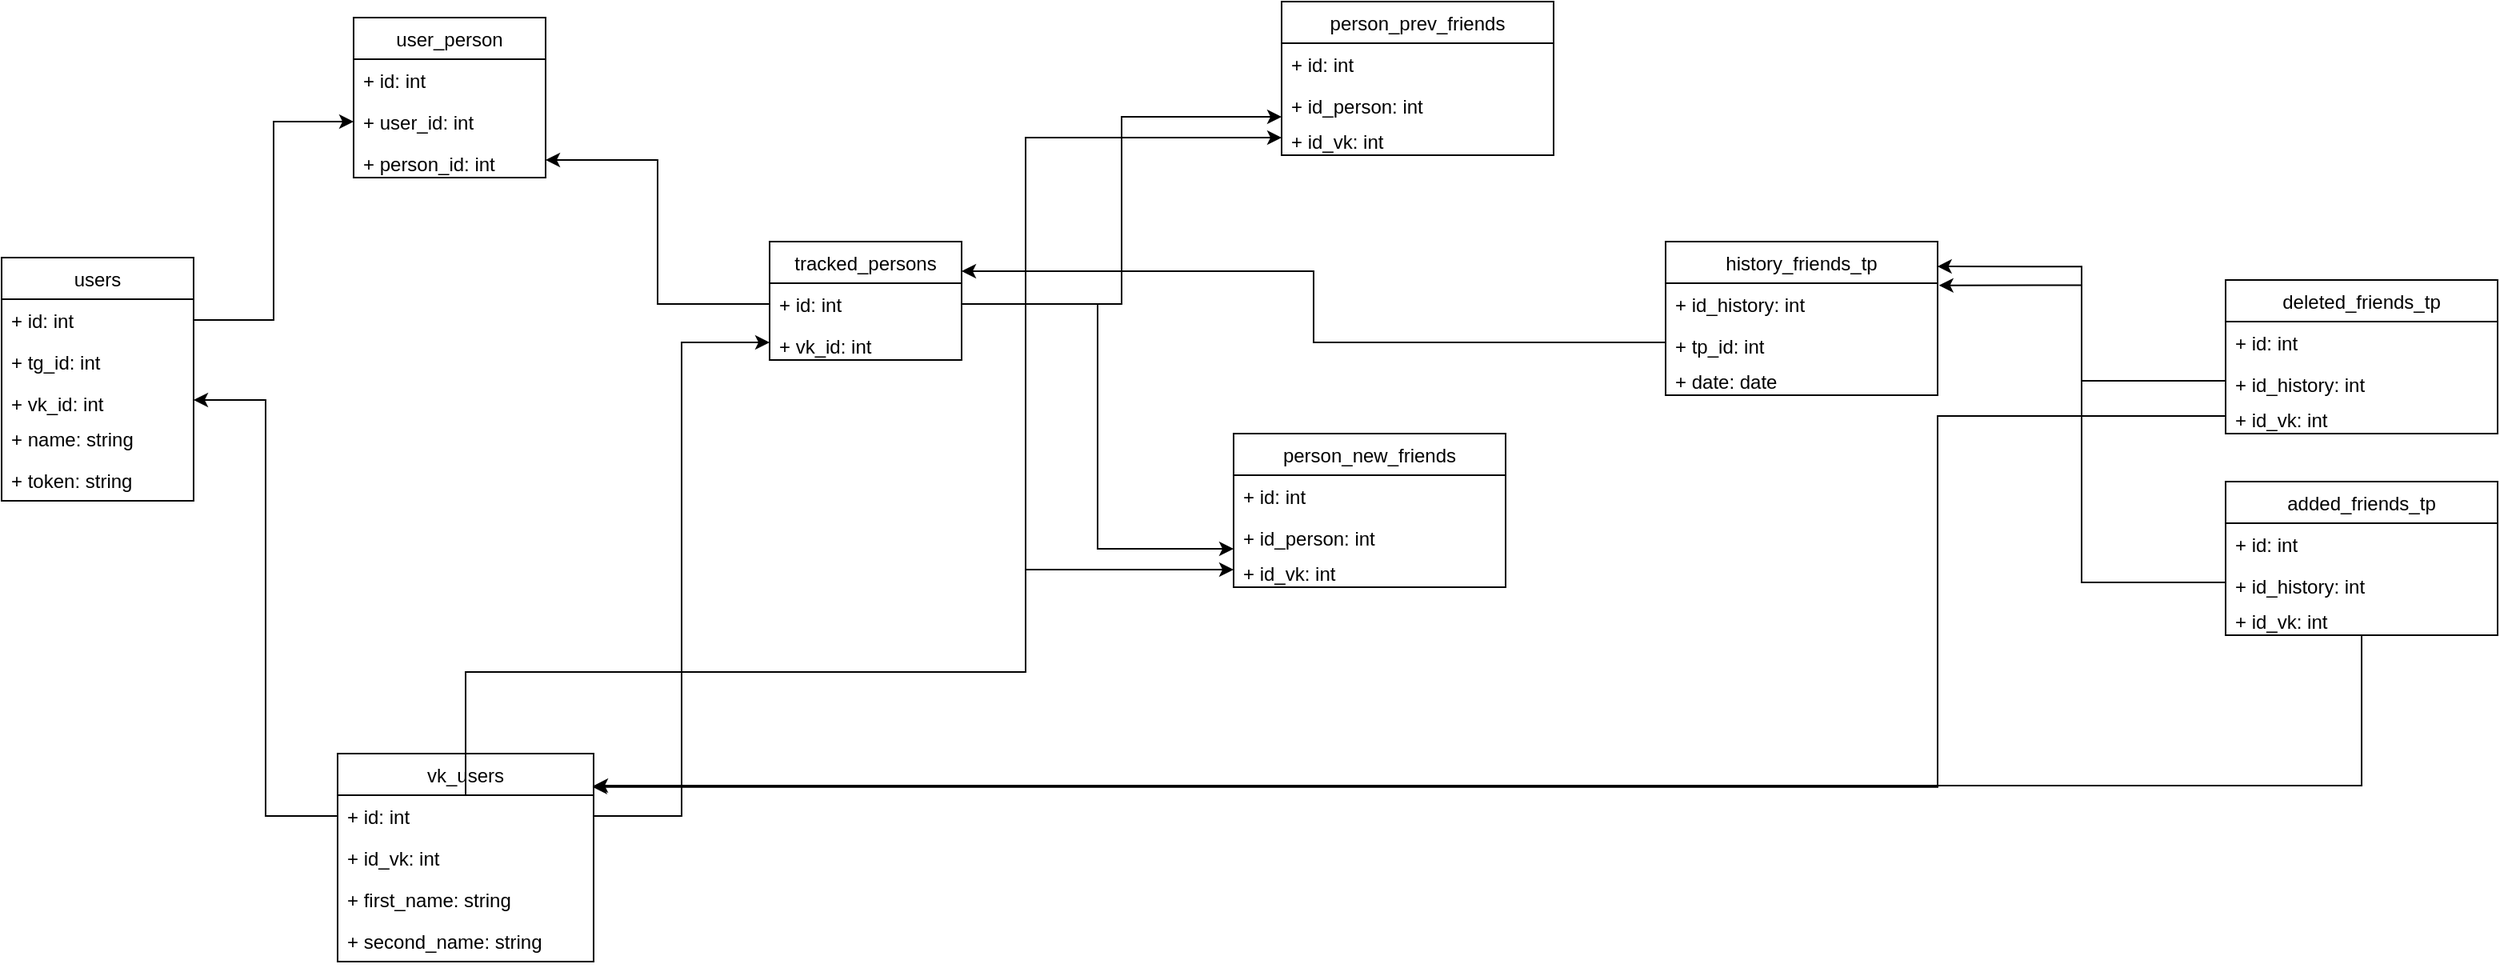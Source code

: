<mxfile version="17.5.0" type="device"><diagram id="t20VFB5fHI_RiuP3tiMw" name="Page-1"><mxGraphModel dx="1704" dy="1898" grid="1" gridSize="10" guides="1" tooltips="1" connect="1" arrows="1" fold="1" page="1" pageScale="1" pageWidth="827" pageHeight="1169" math="0" shadow="0"><root><mxCell id="0"/><mxCell id="1" parent="0"/><mxCell id="1wDcxlN5O6CqvsvL9gZ_-1" value="users" style="swimlane;fontStyle=0;childLayout=stackLayout;horizontal=1;startSize=26;fillColor=none;horizontalStack=0;resizeParent=1;resizeParentMax=0;resizeLast=0;collapsible=1;marginBottom=0;" vertex="1" parent="1"><mxGeometry x="60" y="130" width="120" height="152" as="geometry"/></mxCell><mxCell id="1wDcxlN5O6CqvsvL9gZ_-2" value="+ id: int" style="text;strokeColor=none;fillColor=none;align=left;verticalAlign=top;spacingLeft=4;spacingRight=4;overflow=hidden;rotatable=0;points=[[0,0.5],[1,0.5]];portConstraint=eastwest;" vertex="1" parent="1wDcxlN5O6CqvsvL9gZ_-1"><mxGeometry y="26" width="120" height="26" as="geometry"/></mxCell><mxCell id="1wDcxlN5O6CqvsvL9gZ_-3" value="+ tg_id: int" style="text;strokeColor=none;fillColor=none;align=left;verticalAlign=top;spacingLeft=4;spacingRight=4;overflow=hidden;rotatable=0;points=[[0,0.5],[1,0.5]];portConstraint=eastwest;" vertex="1" parent="1wDcxlN5O6CqvsvL9gZ_-1"><mxGeometry y="52" width="120" height="26" as="geometry"/></mxCell><mxCell id="1wDcxlN5O6CqvsvL9gZ_-4" value="+ vk_id: int" style="text;strokeColor=none;fillColor=none;align=left;verticalAlign=top;spacingLeft=4;spacingRight=4;overflow=hidden;rotatable=0;points=[[0,0.5],[1,0.5]];portConstraint=eastwest;" vertex="1" parent="1wDcxlN5O6CqvsvL9gZ_-1"><mxGeometry y="78" width="120" height="22" as="geometry"/></mxCell><mxCell id="1wDcxlN5O6CqvsvL9gZ_-7" value="+ name: string" style="text;strokeColor=none;fillColor=none;align=left;verticalAlign=top;spacingLeft=4;spacingRight=4;overflow=hidden;rotatable=0;points=[[0,0.5],[1,0.5]];portConstraint=eastwest;" vertex="1" parent="1wDcxlN5O6CqvsvL9gZ_-1"><mxGeometry y="100" width="120" height="26" as="geometry"/></mxCell><mxCell id="1wDcxlN5O6CqvsvL9gZ_-9" value="+ token: string" style="text;strokeColor=none;fillColor=none;align=left;verticalAlign=top;spacingLeft=4;spacingRight=4;overflow=hidden;rotatable=0;points=[[0,0.5],[1,0.5]];portConstraint=eastwest;" vertex="1" parent="1wDcxlN5O6CqvsvL9gZ_-1"><mxGeometry y="126" width="120" height="26" as="geometry"/></mxCell><mxCell id="1wDcxlN5O6CqvsvL9gZ_-10" value="tracked_persons" style="swimlane;fontStyle=0;childLayout=stackLayout;horizontal=1;startSize=26;fillColor=none;horizontalStack=0;resizeParent=1;resizeParentMax=0;resizeLast=0;collapsible=1;marginBottom=0;" vertex="1" parent="1"><mxGeometry x="540" y="120" width="120" height="74" as="geometry"/></mxCell><mxCell id="1wDcxlN5O6CqvsvL9gZ_-11" value="+ id: int" style="text;strokeColor=none;fillColor=none;align=left;verticalAlign=top;spacingLeft=4;spacingRight=4;overflow=hidden;rotatable=0;points=[[0,0.5],[1,0.5]];portConstraint=eastwest;" vertex="1" parent="1wDcxlN5O6CqvsvL9gZ_-10"><mxGeometry y="26" width="120" height="26" as="geometry"/></mxCell><mxCell id="1wDcxlN5O6CqvsvL9gZ_-13" value="+ vk_id: int" style="text;strokeColor=none;fillColor=none;align=left;verticalAlign=top;spacingLeft=4;spacingRight=4;overflow=hidden;rotatable=0;points=[[0,0.5],[1,0.5]];portConstraint=eastwest;" vertex="1" parent="1wDcxlN5O6CqvsvL9gZ_-10"><mxGeometry y="52" width="120" height="22" as="geometry"/></mxCell><mxCell id="1wDcxlN5O6CqvsvL9gZ_-17" value="user_person" style="swimlane;fontStyle=0;childLayout=stackLayout;horizontal=1;startSize=26;fillColor=none;horizontalStack=0;resizeParent=1;resizeParentMax=0;resizeLast=0;collapsible=1;marginBottom=0;" vertex="1" parent="1"><mxGeometry x="280" y="-20" width="120" height="100" as="geometry"/></mxCell><mxCell id="1wDcxlN5O6CqvsvL9gZ_-18" value="+ id: int" style="text;strokeColor=none;fillColor=none;align=left;verticalAlign=top;spacingLeft=4;spacingRight=4;overflow=hidden;rotatable=0;points=[[0,0.5],[1,0.5]];portConstraint=eastwest;" vertex="1" parent="1wDcxlN5O6CqvsvL9gZ_-17"><mxGeometry y="26" width="120" height="26" as="geometry"/></mxCell><mxCell id="1wDcxlN5O6CqvsvL9gZ_-19" value="+ user_id: int" style="text;strokeColor=none;fillColor=none;align=left;verticalAlign=top;spacingLeft=4;spacingRight=4;overflow=hidden;rotatable=0;points=[[0,0.5],[1,0.5]];portConstraint=eastwest;" vertex="1" parent="1wDcxlN5O6CqvsvL9gZ_-17"><mxGeometry y="52" width="120" height="26" as="geometry"/></mxCell><mxCell id="1wDcxlN5O6CqvsvL9gZ_-20" value="+ person_id: int" style="text;strokeColor=none;fillColor=none;align=left;verticalAlign=top;spacingLeft=4;spacingRight=4;overflow=hidden;rotatable=0;points=[[0,0.5],[1,0.5]];portConstraint=eastwest;" vertex="1" parent="1wDcxlN5O6CqvsvL9gZ_-17"><mxGeometry y="78" width="120" height="22" as="geometry"/></mxCell><mxCell id="1wDcxlN5O6CqvsvL9gZ_-25" style="edgeStyle=orthogonalEdgeStyle;rounded=0;orthogonalLoop=1;jettySize=auto;html=1;entryX=0;entryY=0.5;entryDx=0;entryDy=0;" edge="1" parent="1" source="1wDcxlN5O6CqvsvL9gZ_-2" target="1wDcxlN5O6CqvsvL9gZ_-19"><mxGeometry relative="1" as="geometry"/></mxCell><mxCell id="1wDcxlN5O6CqvsvL9gZ_-26" style="edgeStyle=orthogonalEdgeStyle;rounded=0;orthogonalLoop=1;jettySize=auto;html=1;entryX=1;entryY=0.5;entryDx=0;entryDy=0;" edge="1" parent="1" source="1wDcxlN5O6CqvsvL9gZ_-11" target="1wDcxlN5O6CqvsvL9gZ_-20"><mxGeometry relative="1" as="geometry"/></mxCell><mxCell id="1wDcxlN5O6CqvsvL9gZ_-27" value="vk_users" style="swimlane;fontStyle=0;childLayout=stackLayout;horizontal=1;startSize=26;fillColor=none;horizontalStack=0;resizeParent=1;resizeParentMax=0;resizeLast=0;collapsible=1;marginBottom=0;" vertex="1" parent="1"><mxGeometry x="270" y="440" width="160" height="130" as="geometry"/></mxCell><mxCell id="1wDcxlN5O6CqvsvL9gZ_-28" value="+ id: int" style="text;strokeColor=none;fillColor=none;align=left;verticalAlign=top;spacingLeft=4;spacingRight=4;overflow=hidden;rotatable=0;points=[[0,0.5],[1,0.5]];portConstraint=eastwest;" vertex="1" parent="1wDcxlN5O6CqvsvL9gZ_-27"><mxGeometry y="26" width="160" height="26" as="geometry"/></mxCell><mxCell id="1wDcxlN5O6CqvsvL9gZ_-50" value="+ id_vk: int" style="text;strokeColor=none;fillColor=none;align=left;verticalAlign=top;spacingLeft=4;spacingRight=4;overflow=hidden;rotatable=0;points=[[0,0.5],[1,0.5]];portConstraint=eastwest;" vertex="1" parent="1wDcxlN5O6CqvsvL9gZ_-27"><mxGeometry y="52" width="160" height="26" as="geometry"/></mxCell><mxCell id="1wDcxlN5O6CqvsvL9gZ_-31" value="+ first_name: string" style="text;strokeColor=none;fillColor=none;align=left;verticalAlign=top;spacingLeft=4;spacingRight=4;overflow=hidden;rotatable=0;points=[[0,0.5],[1,0.5]];portConstraint=eastwest;" vertex="1" parent="1wDcxlN5O6CqvsvL9gZ_-27"><mxGeometry y="78" width="160" height="26" as="geometry"/></mxCell><mxCell id="1wDcxlN5O6CqvsvL9gZ_-33" value="+ second_name: string" style="text;strokeColor=none;fillColor=none;align=left;verticalAlign=top;spacingLeft=4;spacingRight=4;overflow=hidden;rotatable=0;points=[[0,0.5],[1,0.5]];portConstraint=eastwest;" vertex="1" parent="1wDcxlN5O6CqvsvL9gZ_-27"><mxGeometry y="104" width="160" height="26" as="geometry"/></mxCell><mxCell id="1wDcxlN5O6CqvsvL9gZ_-35" style="edgeStyle=orthogonalEdgeStyle;rounded=0;orthogonalLoop=1;jettySize=auto;html=1;entryX=1;entryY=0.5;entryDx=0;entryDy=0;" edge="1" parent="1" source="1wDcxlN5O6CqvsvL9gZ_-28" target="1wDcxlN5O6CqvsvL9gZ_-4"><mxGeometry relative="1" as="geometry"/></mxCell><mxCell id="1wDcxlN5O6CqvsvL9gZ_-36" style="edgeStyle=orthogonalEdgeStyle;rounded=0;orthogonalLoop=1;jettySize=auto;html=1;entryX=0;entryY=0.5;entryDx=0;entryDy=0;" edge="1" parent="1" source="1wDcxlN5O6CqvsvL9gZ_-28" target="1wDcxlN5O6CqvsvL9gZ_-13"><mxGeometry relative="1" as="geometry"/></mxCell><mxCell id="1wDcxlN5O6CqvsvL9gZ_-37" value="person_prev_friends" style="swimlane;fontStyle=0;childLayout=stackLayout;horizontal=1;startSize=26;fillColor=none;horizontalStack=0;resizeParent=1;resizeParentMax=0;resizeLast=0;collapsible=1;marginBottom=0;" vertex="1" parent="1"><mxGeometry x="860" y="-30" width="170" height="96" as="geometry"/></mxCell><mxCell id="1wDcxlN5O6CqvsvL9gZ_-38" value="+ id: int" style="text;strokeColor=none;fillColor=none;align=left;verticalAlign=top;spacingLeft=4;spacingRight=4;overflow=hidden;rotatable=0;points=[[0,0.5],[1,0.5]];portConstraint=eastwest;" vertex="1" parent="1wDcxlN5O6CqvsvL9gZ_-37"><mxGeometry y="26" width="170" height="26" as="geometry"/></mxCell><mxCell id="1wDcxlN5O6CqvsvL9gZ_-39" value="+ id_person: int" style="text;strokeColor=none;fillColor=none;align=left;verticalAlign=top;spacingLeft=4;spacingRight=4;overflow=hidden;rotatable=0;points=[[0,0.5],[1,0.5]];portConstraint=eastwest;" vertex="1" parent="1wDcxlN5O6CqvsvL9gZ_-37"><mxGeometry y="52" width="170" height="22" as="geometry"/></mxCell><mxCell id="1wDcxlN5O6CqvsvL9gZ_-40" value="+ id_vk: int" style="text;strokeColor=none;fillColor=none;align=left;verticalAlign=top;spacingLeft=4;spacingRight=4;overflow=hidden;rotatable=0;points=[[0,0.5],[1,0.5]];portConstraint=eastwest;" vertex="1" parent="1wDcxlN5O6CqvsvL9gZ_-37"><mxGeometry y="74" width="170" height="22" as="geometry"/></mxCell><mxCell id="1wDcxlN5O6CqvsvL9gZ_-41" style="edgeStyle=orthogonalEdgeStyle;rounded=0;orthogonalLoop=1;jettySize=auto;html=1;entryX=0;entryY=0.75;entryDx=0;entryDy=0;" edge="1" parent="1" source="1wDcxlN5O6CqvsvL9gZ_-11" target="1wDcxlN5O6CqvsvL9gZ_-37"><mxGeometry relative="1" as="geometry"/></mxCell><mxCell id="1wDcxlN5O6CqvsvL9gZ_-42" style="edgeStyle=orthogonalEdgeStyle;rounded=0;orthogonalLoop=1;jettySize=auto;html=1;entryX=0;entryY=0.5;entryDx=0;entryDy=0;" edge="1" parent="1" source="1wDcxlN5O6CqvsvL9gZ_-28" target="1wDcxlN5O6CqvsvL9gZ_-40"><mxGeometry relative="1" as="geometry"><Array as="points"><mxPoint x="700" y="389"/><mxPoint x="700" y="55"/></Array></mxGeometry></mxCell><mxCell id="1wDcxlN5O6CqvsvL9gZ_-43" value="person_new_friends" style="swimlane;fontStyle=0;childLayout=stackLayout;horizontal=1;startSize=26;fillColor=none;horizontalStack=0;resizeParent=1;resizeParentMax=0;resizeLast=0;collapsible=1;marginBottom=0;" vertex="1" parent="1"><mxGeometry x="830" y="240" width="170" height="96" as="geometry"/></mxCell><mxCell id="1wDcxlN5O6CqvsvL9gZ_-44" value="+ id: int" style="text;strokeColor=none;fillColor=none;align=left;verticalAlign=top;spacingLeft=4;spacingRight=4;overflow=hidden;rotatable=0;points=[[0,0.5],[1,0.5]];portConstraint=eastwest;" vertex="1" parent="1wDcxlN5O6CqvsvL9gZ_-43"><mxGeometry y="26" width="170" height="26" as="geometry"/></mxCell><mxCell id="1wDcxlN5O6CqvsvL9gZ_-45" value="+ id_person: int" style="text;strokeColor=none;fillColor=none;align=left;verticalAlign=top;spacingLeft=4;spacingRight=4;overflow=hidden;rotatable=0;points=[[0,0.5],[1,0.5]];portConstraint=eastwest;" vertex="1" parent="1wDcxlN5O6CqvsvL9gZ_-43"><mxGeometry y="52" width="170" height="22" as="geometry"/></mxCell><mxCell id="1wDcxlN5O6CqvsvL9gZ_-46" value="+ id_vk: int" style="text;strokeColor=none;fillColor=none;align=left;verticalAlign=top;spacingLeft=4;spacingRight=4;overflow=hidden;rotatable=0;points=[[0,0.5],[1,0.5]];portConstraint=eastwest;" vertex="1" parent="1wDcxlN5O6CqvsvL9gZ_-43"><mxGeometry y="74" width="170" height="22" as="geometry"/></mxCell><mxCell id="1wDcxlN5O6CqvsvL9gZ_-47" style="edgeStyle=orthogonalEdgeStyle;rounded=0;orthogonalLoop=1;jettySize=auto;html=1;entryX=0;entryY=0.75;entryDx=0;entryDy=0;" edge="1" parent="1" source="1wDcxlN5O6CqvsvL9gZ_-11" target="1wDcxlN5O6CqvsvL9gZ_-43"><mxGeometry relative="1" as="geometry"/></mxCell><mxCell id="1wDcxlN5O6CqvsvL9gZ_-49" style="edgeStyle=orthogonalEdgeStyle;rounded=0;orthogonalLoop=1;jettySize=auto;html=1;entryX=0;entryY=0.5;entryDx=0;entryDy=0;" edge="1" parent="1" source="1wDcxlN5O6CqvsvL9gZ_-28" target="1wDcxlN5O6CqvsvL9gZ_-46"><mxGeometry relative="1" as="geometry"><Array as="points"><mxPoint x="700" y="389"/><mxPoint x="700" y="325"/></Array></mxGeometry></mxCell><mxCell id="1wDcxlN5O6CqvsvL9gZ_-51" value="history_friends_tp" style="swimlane;fontStyle=0;childLayout=stackLayout;horizontal=1;startSize=26;fillColor=none;horizontalStack=0;resizeParent=1;resizeParentMax=0;resizeLast=0;collapsible=1;marginBottom=0;" vertex="1" parent="1"><mxGeometry x="1100" y="120" width="170" height="96" as="geometry"/></mxCell><mxCell id="1wDcxlN5O6CqvsvL9gZ_-52" value="+ id_history: int" style="text;strokeColor=none;fillColor=none;align=left;verticalAlign=top;spacingLeft=4;spacingRight=4;overflow=hidden;rotatable=0;points=[[0,0.5],[1,0.5]];portConstraint=eastwest;" vertex="1" parent="1wDcxlN5O6CqvsvL9gZ_-51"><mxGeometry y="26" width="170" height="26" as="geometry"/></mxCell><mxCell id="1wDcxlN5O6CqvsvL9gZ_-53" value="+ tp_id: int" style="text;strokeColor=none;fillColor=none;align=left;verticalAlign=top;spacingLeft=4;spacingRight=4;overflow=hidden;rotatable=0;points=[[0,0.5],[1,0.5]];portConstraint=eastwest;" vertex="1" parent="1wDcxlN5O6CqvsvL9gZ_-51"><mxGeometry y="52" width="170" height="22" as="geometry"/></mxCell><mxCell id="1wDcxlN5O6CqvsvL9gZ_-54" value="+ date: date" style="text;strokeColor=none;fillColor=none;align=left;verticalAlign=top;spacingLeft=4;spacingRight=4;overflow=hidden;rotatable=0;points=[[0,0.5],[1,0.5]];portConstraint=eastwest;" vertex="1" parent="1wDcxlN5O6CqvsvL9gZ_-51"><mxGeometry y="74" width="170" height="22" as="geometry"/></mxCell><mxCell id="1wDcxlN5O6CqvsvL9gZ_-57" value="added_friends_tp" style="swimlane;fontStyle=0;childLayout=stackLayout;horizontal=1;startSize=26;fillColor=none;horizontalStack=0;resizeParent=1;resizeParentMax=0;resizeLast=0;collapsible=1;marginBottom=0;" vertex="1" parent="1"><mxGeometry x="1450" y="270" width="170" height="96" as="geometry"/></mxCell><mxCell id="1wDcxlN5O6CqvsvL9gZ_-58" value="+ id: int" style="text;strokeColor=none;fillColor=none;align=left;verticalAlign=top;spacingLeft=4;spacingRight=4;overflow=hidden;rotatable=0;points=[[0,0.5],[1,0.5]];portConstraint=eastwest;" vertex="1" parent="1wDcxlN5O6CqvsvL9gZ_-57"><mxGeometry y="26" width="170" height="26" as="geometry"/></mxCell><mxCell id="1wDcxlN5O6CqvsvL9gZ_-59" value="+ id_history: int" style="text;strokeColor=none;fillColor=none;align=left;verticalAlign=top;spacingLeft=4;spacingRight=4;overflow=hidden;rotatable=0;points=[[0,0.5],[1,0.5]];portConstraint=eastwest;" vertex="1" parent="1wDcxlN5O6CqvsvL9gZ_-57"><mxGeometry y="52" width="170" height="22" as="geometry"/></mxCell><mxCell id="1wDcxlN5O6CqvsvL9gZ_-60" value="+ id_vk: int" style="text;strokeColor=none;fillColor=none;align=left;verticalAlign=top;spacingLeft=4;spacingRight=4;overflow=hidden;rotatable=0;points=[[0,0.5],[1,0.5]];portConstraint=eastwest;" vertex="1" parent="1wDcxlN5O6CqvsvL9gZ_-57"><mxGeometry y="74" width="170" height="22" as="geometry"/></mxCell><mxCell id="1wDcxlN5O6CqvsvL9gZ_-61" style="edgeStyle=orthogonalEdgeStyle;rounded=0;orthogonalLoop=1;jettySize=auto;html=1;entryX=1;entryY=0.25;entryDx=0;entryDy=0;" edge="1" parent="1" source="1wDcxlN5O6CqvsvL9gZ_-53" target="1wDcxlN5O6CqvsvL9gZ_-10"><mxGeometry relative="1" as="geometry"/></mxCell><mxCell id="1wDcxlN5O6CqvsvL9gZ_-62" style="edgeStyle=orthogonalEdgeStyle;rounded=0;orthogonalLoop=1;jettySize=auto;html=1;entryX=1;entryY=0.154;entryDx=0;entryDy=0;entryPerimeter=0;" edge="1" parent="1" source="1wDcxlN5O6CqvsvL9gZ_-60" target="1wDcxlN5O6CqvsvL9gZ_-27"><mxGeometry relative="1" as="geometry"><Array as="points"><mxPoint x="1535" y="460"/></Array></mxGeometry></mxCell><mxCell id="1wDcxlN5O6CqvsvL9gZ_-63" style="edgeStyle=orthogonalEdgeStyle;rounded=0;orthogonalLoop=1;jettySize=auto;html=1;entryX=0.999;entryY=0.162;entryDx=0;entryDy=0;entryPerimeter=0;" edge="1" parent="1" source="1wDcxlN5O6CqvsvL9gZ_-59" target="1wDcxlN5O6CqvsvL9gZ_-51"><mxGeometry relative="1" as="geometry"/></mxCell><mxCell id="1wDcxlN5O6CqvsvL9gZ_-64" value="deleted_friends_tp" style="swimlane;fontStyle=0;childLayout=stackLayout;horizontal=1;startSize=26;fillColor=none;horizontalStack=0;resizeParent=1;resizeParentMax=0;resizeLast=0;collapsible=1;marginBottom=0;" vertex="1" parent="1"><mxGeometry x="1450" y="144" width="170" height="96" as="geometry"/></mxCell><mxCell id="1wDcxlN5O6CqvsvL9gZ_-65" value="+ id: int" style="text;strokeColor=none;fillColor=none;align=left;verticalAlign=top;spacingLeft=4;spacingRight=4;overflow=hidden;rotatable=0;points=[[0,0.5],[1,0.5]];portConstraint=eastwest;" vertex="1" parent="1wDcxlN5O6CqvsvL9gZ_-64"><mxGeometry y="26" width="170" height="26" as="geometry"/></mxCell><mxCell id="1wDcxlN5O6CqvsvL9gZ_-66" value="+ id_history: int" style="text;strokeColor=none;fillColor=none;align=left;verticalAlign=top;spacingLeft=4;spacingRight=4;overflow=hidden;rotatable=0;points=[[0,0.5],[1,0.5]];portConstraint=eastwest;" vertex="1" parent="1wDcxlN5O6CqvsvL9gZ_-64"><mxGeometry y="52" width="170" height="22" as="geometry"/></mxCell><mxCell id="1wDcxlN5O6CqvsvL9gZ_-67" value="+ id_vk: int" style="text;strokeColor=none;fillColor=none;align=left;verticalAlign=top;spacingLeft=4;spacingRight=4;overflow=hidden;rotatable=0;points=[[0,0.5],[1,0.5]];portConstraint=eastwest;" vertex="1" parent="1wDcxlN5O6CqvsvL9gZ_-64"><mxGeometry y="74" width="170" height="22" as="geometry"/></mxCell><mxCell id="1wDcxlN5O6CqvsvL9gZ_-68" style="edgeStyle=orthogonalEdgeStyle;rounded=0;orthogonalLoop=1;jettySize=auto;html=1;entryX=0.996;entryY=0.161;entryDx=0;entryDy=0;entryPerimeter=0;" edge="1" parent="1" source="1wDcxlN5O6CqvsvL9gZ_-67" target="1wDcxlN5O6CqvsvL9gZ_-27"><mxGeometry relative="1" as="geometry"><Array as="points"><mxPoint x="1270" y="229"/><mxPoint x="1270" y="461"/></Array></mxGeometry></mxCell><mxCell id="1wDcxlN5O6CqvsvL9gZ_-69" style="edgeStyle=orthogonalEdgeStyle;rounded=0;orthogonalLoop=1;jettySize=auto;html=1;entryX=1.005;entryY=0.051;entryDx=0;entryDy=0;entryPerimeter=0;" edge="1" parent="1" source="1wDcxlN5O6CqvsvL9gZ_-66" target="1wDcxlN5O6CqvsvL9gZ_-52"><mxGeometry relative="1" as="geometry"/></mxCell></root></mxGraphModel></diagram></mxfile>